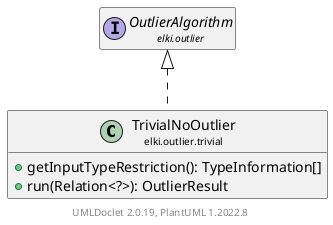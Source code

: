 @startuml
    remove .*\.(Instance|Par|Parameterizer|Factory)$
    set namespaceSeparator none
    hide empty fields
    hide empty methods

    class "<size:14>TrivialNoOutlier\n<size:10>elki.outlier.trivial" as elki.outlier.trivial.TrivialNoOutlier [[TrivialNoOutlier.html]] {
        +getInputTypeRestriction(): TypeInformation[]
        +run(Relation<?>): OutlierResult
    }

    interface "<size:14>OutlierAlgorithm\n<size:10>elki.outlier" as elki.outlier.OutlierAlgorithm [[../OutlierAlgorithm.html]]

    elki.outlier.OutlierAlgorithm <|.. elki.outlier.trivial.TrivialNoOutlier

    center footer UMLDoclet 2.0.19, PlantUML 1.2022.8
@enduml
